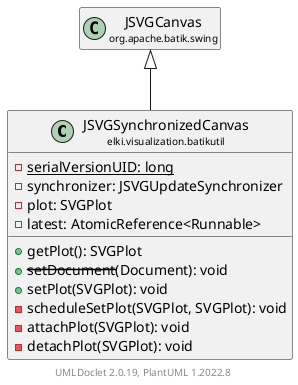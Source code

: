 @startuml
    remove .*\.(Instance|Par|Parameterizer|Factory)$
    set namespaceSeparator none
    hide empty fields
    hide empty methods

    class "<size:14>JSVGSynchronizedCanvas\n<size:10>elki.visualization.batikutil" as elki.visualization.batikutil.JSVGSynchronizedCanvas [[JSVGSynchronizedCanvas.html]] {
        {static} -serialVersionUID: long
        -synchronizer: JSVGUpdateSynchronizer
        -plot: SVGPlot
        -latest: AtomicReference<Runnable>
        +getPlot(): SVGPlot
        +--setDocument--(Document): void
        +setPlot(SVGPlot): void
        -scheduleSetPlot(SVGPlot, SVGPlot): void
        -attachPlot(SVGPlot): void
        -detachPlot(SVGPlot): void
    }

    class "<size:14>JSVGCanvas\n<size:10>org.apache.batik.swing" as org.apache.batik.swing.JSVGCanvas

    org.apache.batik.swing.JSVGCanvas <|-- elki.visualization.batikutil.JSVGSynchronizedCanvas

    center footer UMLDoclet 2.0.19, PlantUML 1.2022.8
@enduml
